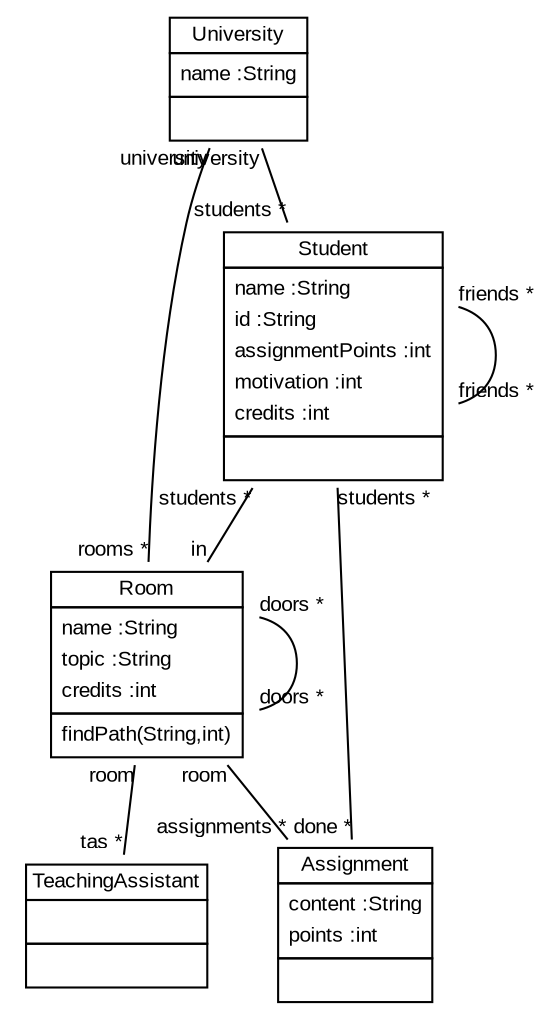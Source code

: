 
 digraph ClassDiagram {
    node [shape = none, fontsize = 10, fontname = "Arial"]; 
    edge [fontsize = 10, fontname = "Arial"];
    
    
    _University [label=<<table border='0' cellborder='1' cellspacing='0'> <tr> <td HREF="../examples/org/sdmlib/examples/studyrightWithAssignments/University.java">University</td> </tr> <tr><td><table border='0' cellborder='0' cellspacing='0'> <tr><td align='left'>name :String</td></tr>  </table></td></tr> <tr><td><table border='0' cellborder='0' cellspacing='0'> <tr><td> </td></tr> </table></td></tr> </table>>];
    _Student [label=<<table border='0' cellborder='1' cellspacing='0'> <tr> <td HREF="../examples/org/sdmlib/examples/studyrightWithAssignments/Student.java">Student</td> </tr> <tr><td><table border='0' cellborder='0' cellspacing='0'> <tr><td align='left'>name :String</td></tr> <tr><td align='left'>id :String</td></tr> <tr><td align='left'>assignmentPoints :int</td></tr> <tr><td align='left'>motivation :int</td></tr> <tr><td align='left'>credits :int</td></tr>  </table></td></tr> <tr><td><table border='0' cellborder='0' cellspacing='0'> <tr><td> </td></tr> </table></td></tr> </table>>];
    _Room [label=<<table border='0' cellborder='1' cellspacing='0'> <tr> <td HREF="../examples/org/sdmlib/examples/studyrightWithAssignments/Room.java">Room</td> </tr> <tr><td><table border='0' cellborder='0' cellspacing='0'> <tr><td align='left'>name :String</td></tr> <tr><td align='left'>topic :String</td></tr> <tr><td align='left'>credits :int</td></tr>  </table></td></tr> <tr><td><table border='0' cellborder='0' cellspacing='0'> <tr><td align='left'>findPath(String,int)</td></tr>  </table></td></tr> </table>>];
    _TeachingAssistant [label=<<table border='0' cellborder='1' cellspacing='0'> <tr> <td HREF="../examples/org/sdmlib/examples/studyrightWithAssignments/TeachingAssistant.java">TeachingAssistant</td> </tr> <tr><td><table border='0' cellborder='0' cellspacing='0'> <tr><td> </td></tr> </table></td></tr> <tr><td><table border='0' cellborder='0' cellspacing='0'> <tr><td> </td></tr> </table></td></tr> </table>>];
    _Assignment [label=<<table border='0' cellborder='1' cellspacing='0'> <tr> <td HREF="../examples/org/sdmlib/examples/studyrightWithAssignments/Assignment.java">Assignment</td> </tr> <tr><td><table border='0' cellborder='0' cellspacing='0'> <tr><td align='left'>content :String</td></tr> <tr><td align='left'>points :int</td></tr>  </table></td></tr> <tr><td><table border='0' cellborder='0' cellspacing='0'> <tr><td> </td></tr> </table></td></tr> </table>>];
    
    
    
    _University -> _Student [headlabel = "students *" taillabel = "university" arrowhead = "none" ];
    _University -> _Room [headlabel = "rooms *" taillabel = "university" arrowhead = "none" ];
    _Room -> _Room [headlabel = "doors *" taillabel = "doors *" arrowhead = "none" ];
    _Student -> _Room [headlabel = "in" taillabel = "students *" arrowhead = "none" ];
    _Student -> _Student [headlabel = "friends *" taillabel = "friends *" arrowhead = "none" ];
    _Room -> _TeachingAssistant [headlabel = "tas *" taillabel = "room" arrowhead = "none" ];
    _Room -> _Assignment [headlabel = "assignments *" taillabel = "room" arrowhead = "none" ];
    _Student -> _Assignment [headlabel = "done *" taillabel = "students *" arrowhead = "none" ];
}
